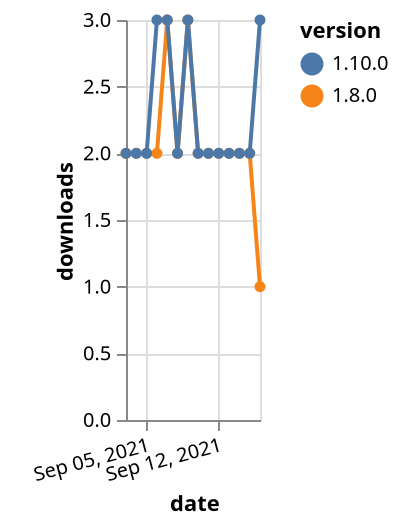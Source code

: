 {"$schema": "https://vega.github.io/schema/vega-lite/v5.json", "description": "A simple bar chart with embedded data.", "data": {"values": [{"date": "2021-09-03", "total": 2048, "delta": 2, "version": "1.8.0"}, {"date": "2021-09-04", "total": 2050, "delta": 2, "version": "1.8.0"}, {"date": "2021-09-05", "total": 2052, "delta": 2, "version": "1.8.0"}, {"date": "2021-09-06", "total": 2054, "delta": 2, "version": "1.8.0"}, {"date": "2021-09-07", "total": 2057, "delta": 3, "version": "1.8.0"}, {"date": "2021-09-08", "total": 2059, "delta": 2, "version": "1.8.0"}, {"date": "2021-09-09", "total": 2062, "delta": 3, "version": "1.8.0"}, {"date": "2021-09-10", "total": 2064, "delta": 2, "version": "1.8.0"}, {"date": "2021-09-11", "total": 2066, "delta": 2, "version": "1.8.0"}, {"date": "2021-09-12", "total": 2068, "delta": 2, "version": "1.8.0"}, {"date": "2021-09-13", "total": 2070, "delta": 2, "version": "1.8.0"}, {"date": "2021-09-14", "total": 2072, "delta": 2, "version": "1.8.0"}, {"date": "2021-09-15", "total": 2074, "delta": 2, "version": "1.8.0"}, {"date": "2021-09-16", "total": 2075, "delta": 1, "version": "1.8.0"}, {"date": "2021-09-03", "total": 1653, "delta": 2, "version": "1.10.0"}, {"date": "2021-09-04", "total": 1655, "delta": 2, "version": "1.10.0"}, {"date": "2021-09-05", "total": 1657, "delta": 2, "version": "1.10.0"}, {"date": "2021-09-06", "total": 1660, "delta": 3, "version": "1.10.0"}, {"date": "2021-09-07", "total": 1663, "delta": 3, "version": "1.10.0"}, {"date": "2021-09-08", "total": 1665, "delta": 2, "version": "1.10.0"}, {"date": "2021-09-09", "total": 1668, "delta": 3, "version": "1.10.0"}, {"date": "2021-09-10", "total": 1670, "delta": 2, "version": "1.10.0"}, {"date": "2021-09-11", "total": 1672, "delta": 2, "version": "1.10.0"}, {"date": "2021-09-12", "total": 1674, "delta": 2, "version": "1.10.0"}, {"date": "2021-09-13", "total": 1676, "delta": 2, "version": "1.10.0"}, {"date": "2021-09-14", "total": 1678, "delta": 2, "version": "1.10.0"}, {"date": "2021-09-15", "total": 1680, "delta": 2, "version": "1.10.0"}, {"date": "2021-09-16", "total": 1683, "delta": 3, "version": "1.10.0"}]}, "width": "container", "mark": {"type": "line", "point": {"filled": true}}, "encoding": {"x": {"field": "date", "type": "temporal", "timeUnit": "yearmonthdate", "title": "date", "axis": {"labelAngle": -15}}, "y": {"field": "delta", "type": "quantitative", "title": "downloads"}, "color": {"field": "version", "type": "nominal"}, "tooltip": {"field": "delta"}}}